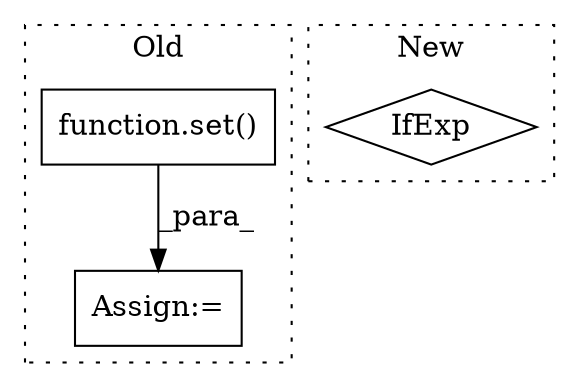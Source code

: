 digraph G {
subgraph cluster0 {
1 [label="function.set()" a="75" s="2609,2625" l="4,1" shape="box"];
3 [label="Assign:=" a="68" s="2583" l="3" shape="box"];
label = "Old";
style="dotted";
}
subgraph cluster1 {
2 [label="IfExp" a="51" s="1888,1919" l="4,6" shape="diamond"];
label = "New";
style="dotted";
}
1 -> 3 [label="_para_"];
}